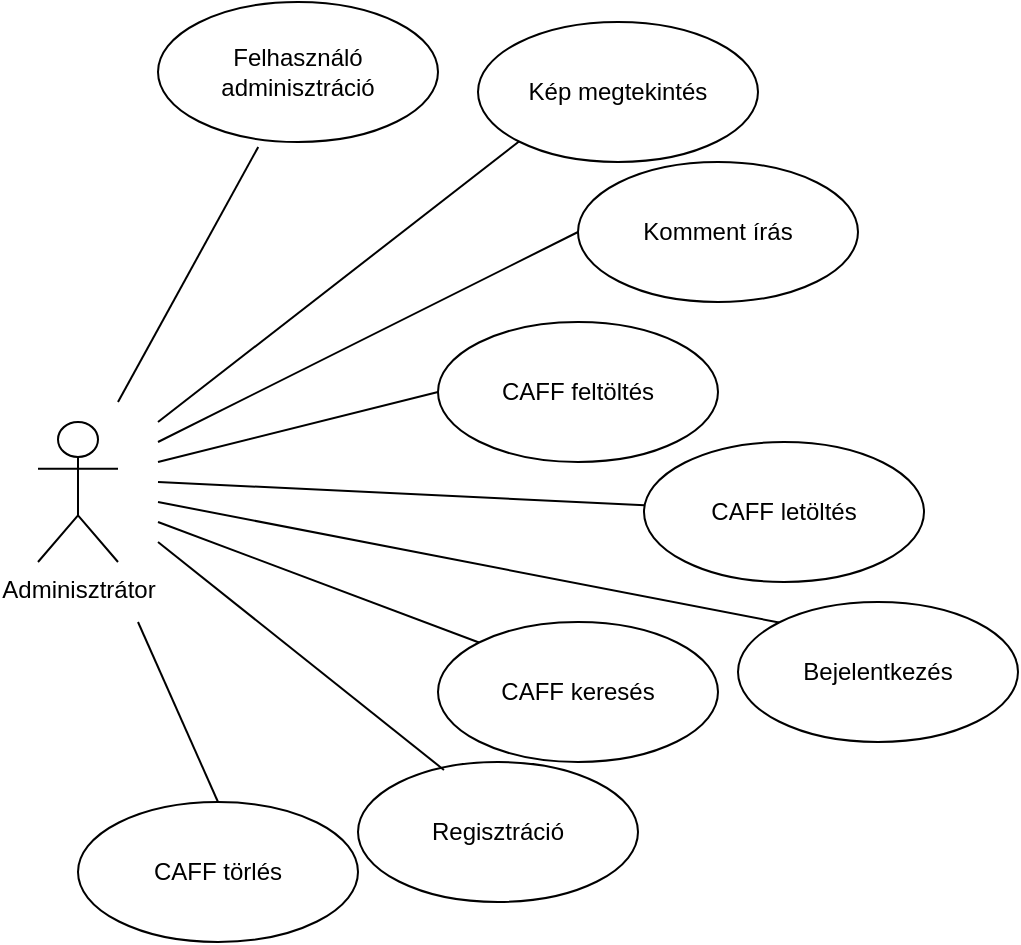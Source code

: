 <mxfile version="15.5.4" type="device"><diagram id="0GAyjnk9PUCaAf6_P68W" name="Page-1"><mxGraphModel dx="1221" dy="664" grid="1" gridSize="10" guides="1" tooltips="1" connect="1" arrows="1" fold="1" page="1" pageScale="1" pageWidth="827" pageHeight="1169" math="0" shadow="0"><root><mxCell id="0"/><mxCell id="1" parent="0"/><mxCell id="6xwFPDpLOi-y0gh9kw_x-1" value="Adminisztrátor" style="shape=umlActor;verticalLabelPosition=bottom;verticalAlign=top;html=1;outlineConnect=0;" vertex="1" parent="1"><mxGeometry x="110" y="210" width="40" height="70" as="geometry"/></mxCell><mxCell id="6xwFPDpLOi-y0gh9kw_x-2" value="Kép megtekintés" style="ellipse;whiteSpace=wrap;html=1;" vertex="1" parent="1"><mxGeometry x="330" y="10" width="140" height="70" as="geometry"/></mxCell><mxCell id="6xwFPDpLOi-y0gh9kw_x-3" value="Komment írás" style="ellipse;whiteSpace=wrap;html=1;" vertex="1" parent="1"><mxGeometry x="380" y="80" width="140" height="70" as="geometry"/></mxCell><mxCell id="6xwFPDpLOi-y0gh9kw_x-4" value="CAFF feltöltés" style="ellipse;whiteSpace=wrap;html=1;" vertex="1" parent="1"><mxGeometry x="310" y="160" width="140" height="70" as="geometry"/></mxCell><mxCell id="6xwFPDpLOi-y0gh9kw_x-5" value="CAFF letöltés" style="ellipse;whiteSpace=wrap;html=1;" vertex="1" parent="1"><mxGeometry x="413" y="220" width="140" height="70" as="geometry"/></mxCell><mxCell id="6xwFPDpLOi-y0gh9kw_x-6" value="CAFF keresés" style="ellipse;whiteSpace=wrap;html=1;" vertex="1" parent="1"><mxGeometry x="310" y="310" width="140" height="70" as="geometry"/></mxCell><mxCell id="6xwFPDpLOi-y0gh9kw_x-7" value="Bejelentkezés" style="ellipse;whiteSpace=wrap;html=1;" vertex="1" parent="1"><mxGeometry x="460" y="300" width="140" height="70" as="geometry"/></mxCell><mxCell id="6xwFPDpLOi-y0gh9kw_x-8" value="Regisztráció" style="ellipse;whiteSpace=wrap;html=1;" vertex="1" parent="1"><mxGeometry x="270" y="380" width="140" height="70" as="geometry"/></mxCell><mxCell id="6xwFPDpLOi-y0gh9kw_x-9" value="" style="endArrow=none;html=1;rounded=0;exitX=0;exitY=1;exitDx=0;exitDy=0;" edge="1" parent="1" source="6xwFPDpLOi-y0gh9kw_x-2"><mxGeometry width="50" height="50" relative="1" as="geometry"><mxPoint x="260" y="150" as="sourcePoint"/><mxPoint x="170" y="210" as="targetPoint"/></mxGeometry></mxCell><mxCell id="6xwFPDpLOi-y0gh9kw_x-10" value="" style="endArrow=none;html=1;rounded=0;exitX=0;exitY=0.5;exitDx=0;exitDy=0;" edge="1" parent="1" source="6xwFPDpLOi-y0gh9kw_x-3"><mxGeometry width="50" height="50" relative="1" as="geometry"><mxPoint x="310.503" y="79.749" as="sourcePoint"/><mxPoint x="170" y="220" as="targetPoint"/></mxGeometry></mxCell><mxCell id="6xwFPDpLOi-y0gh9kw_x-11" value="" style="endArrow=none;html=1;rounded=0;exitX=0;exitY=0.5;exitDx=0;exitDy=0;" edge="1" parent="1" source="6xwFPDpLOi-y0gh9kw_x-4"><mxGeometry width="50" height="50" relative="1" as="geometry"><mxPoint x="320.503" y="89.749" as="sourcePoint"/><mxPoint x="170" y="230" as="targetPoint"/></mxGeometry></mxCell><mxCell id="6xwFPDpLOi-y0gh9kw_x-12" value="" style="endArrow=none;html=1;rounded=0;" edge="1" parent="1" source="6xwFPDpLOi-y0gh9kw_x-5"><mxGeometry width="50" height="50" relative="1" as="geometry"><mxPoint x="330.503" y="99.749" as="sourcePoint"/><mxPoint x="170" y="240" as="targetPoint"/></mxGeometry></mxCell><mxCell id="6xwFPDpLOi-y0gh9kw_x-13" value="" style="endArrow=none;html=1;rounded=0;exitX=0;exitY=0;exitDx=0;exitDy=0;" edge="1" parent="1" source="6xwFPDpLOi-y0gh9kw_x-7"><mxGeometry width="50" height="50" relative="1" as="geometry"><mxPoint x="340.503" y="109.749" as="sourcePoint"/><mxPoint x="170" y="250" as="targetPoint"/><Array as="points"/></mxGeometry></mxCell><mxCell id="6xwFPDpLOi-y0gh9kw_x-14" value="" style="endArrow=none;html=1;rounded=0;exitX=0;exitY=0;exitDx=0;exitDy=0;" edge="1" parent="1" source="6xwFPDpLOi-y0gh9kw_x-6"><mxGeometry width="50" height="50" relative="1" as="geometry"><mxPoint x="460.503" y="380.251" as="sourcePoint"/><mxPoint x="170" y="260" as="targetPoint"/></mxGeometry></mxCell><mxCell id="6xwFPDpLOi-y0gh9kw_x-15" value="" style="endArrow=none;html=1;rounded=0;exitX=0.307;exitY=0.057;exitDx=0;exitDy=0;exitPerimeter=0;" edge="1" parent="1" source="6xwFPDpLOi-y0gh9kw_x-8"><mxGeometry width="50" height="50" relative="1" as="geometry"><mxPoint x="470.503" y="390.251" as="sourcePoint"/><mxPoint x="170" y="270" as="targetPoint"/></mxGeometry></mxCell><mxCell id="6xwFPDpLOi-y0gh9kw_x-16" value="&lt;div&gt;Felhasználó&lt;/div&gt;&lt;div&gt;adminisztráció&lt;br&gt;&lt;/div&gt;" style="ellipse;whiteSpace=wrap;html=1;" vertex="1" parent="1"><mxGeometry x="170" width="140" height="70" as="geometry"/></mxCell><mxCell id="6xwFPDpLOi-y0gh9kw_x-17" value="" style="endArrow=none;html=1;rounded=0;exitX=0.358;exitY=1.035;exitDx=0;exitDy=0;exitPerimeter=0;" edge="1" parent="1" source="6xwFPDpLOi-y0gh9kw_x-16"><mxGeometry width="50" height="50" relative="1" as="geometry"><mxPoint x="360.081" y="79.536" as="sourcePoint"/><mxPoint x="150" y="200" as="targetPoint"/></mxGeometry></mxCell><mxCell id="6xwFPDpLOi-y0gh9kw_x-18" value="CAFF törlés" style="ellipse;whiteSpace=wrap;html=1;" vertex="1" parent="1"><mxGeometry x="130" y="400" width="140" height="70" as="geometry"/></mxCell><mxCell id="6xwFPDpLOi-y0gh9kw_x-19" value="" style="endArrow=none;html=1;rounded=0;exitX=0.5;exitY=0;exitDx=0;exitDy=0;" edge="1" parent="1" source="6xwFPDpLOi-y0gh9kw_x-18"><mxGeometry width="50" height="50" relative="1" as="geometry"><mxPoint x="230.12" y="82.45" as="sourcePoint"/><mxPoint x="160" y="310" as="targetPoint"/></mxGeometry></mxCell></root></mxGraphModel></diagram></mxfile>